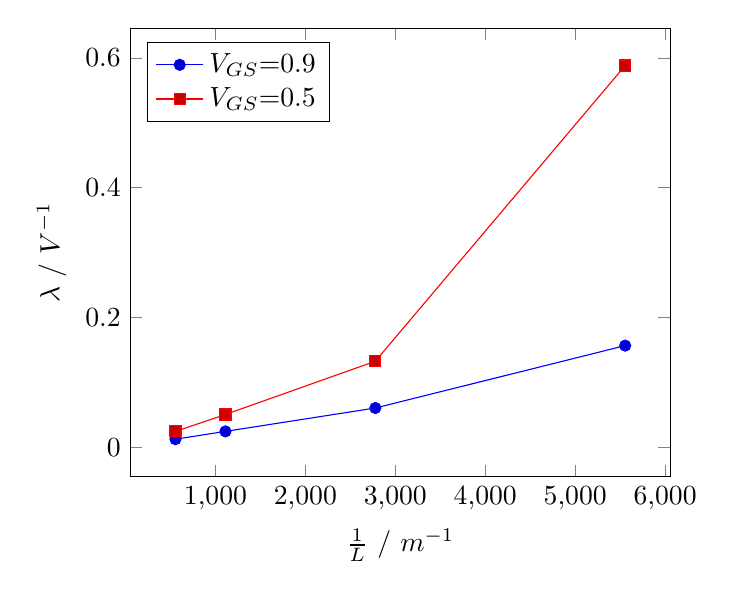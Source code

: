 
\begin{tikzpicture}
\begin{axis}[ 
xlabel=${1 \over L}$ / $m^{-1}$, 
ylabel=$\lambda$ / $V^{-1}$,
%grid=major,
legend entries={$V_{GS}$=0.9,$V_{GS}$=0.5},
legend pos=north west,
]
\addplot coordinates {
	(1/180e-6,0.157)
	(1/360e-6,0.061)
	(1/900e-6,0.025)
	(1/1800e-6,0.013)
};
\addplot coordinates {
	(1/180e-6,0.588)
	(1/360e-6,0.133)
	(1/900e-6,0.051)
	(1/1800e-6,0.025)
};

\end{axis}

\end{tikzpicture}
